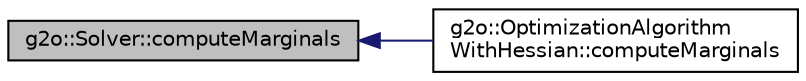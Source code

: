 digraph "g2o::Solver::computeMarginals"
{
  edge [fontname="Helvetica",fontsize="10",labelfontname="Helvetica",labelfontsize="10"];
  node [fontname="Helvetica",fontsize="10",shape=record];
  rankdir="LR";
  Node11 [label="g2o::Solver::computeMarginals",height=0.2,width=0.4,color="black", fillcolor="grey75", style="filled", fontcolor="black"];
  Node11 -> Node12 [dir="back",color="midnightblue",fontsize="10",style="solid",fontname="Helvetica"];
  Node12 [label="g2o::OptimizationAlgorithm\lWithHessian::computeMarginals",height=0.2,width=0.4,color="black", fillcolor="white", style="filled",URL="$classg2o_1_1_optimization_algorithm_with_hessian.html#af1959727df2b7cf233a171cfed246e9a"];
}
